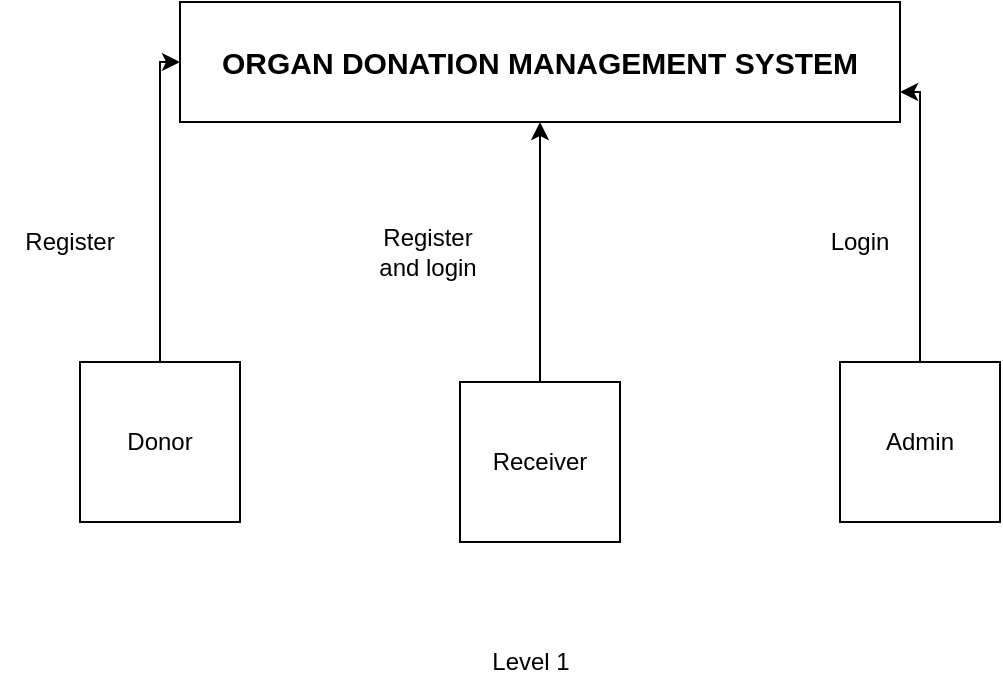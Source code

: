<mxfile version="12.0.2" type="github" pages="1"><diagram id="IBusI0MoYMPjIcdTU1kK" name="Page-1"><mxGraphModel dx="878" dy="524" grid="1" gridSize="10" guides="1" tooltips="1" connect="1" arrows="1" fold="1" page="1" pageScale="1" pageWidth="827" pageHeight="1169" math="0" shadow="0"><root><mxCell id="0"/><mxCell id="1" parent="0"/><mxCell id="vM9gzHcBgB5WaZdhvJUX-3" style="edgeStyle=orthogonalEdgeStyle;rounded=0;orthogonalLoop=1;jettySize=auto;html=1;entryX=0;entryY=0.5;entryDx=0;entryDy=0;" edge="1" parent="1" source="LUaParCd8EVfOn_qGZxV-2" target="vM9gzHcBgB5WaZdhvJUX-1"><mxGeometry relative="1" as="geometry"><Array as="points"><mxPoint x="200" y="260"/></Array></mxGeometry></mxCell><mxCell id="LUaParCd8EVfOn_qGZxV-2" value="Donor" style="whiteSpace=wrap;html=1;aspect=fixed;" parent="1" vertex="1"><mxGeometry x="160" y="410" width="80" height="80" as="geometry"/></mxCell><mxCell id="vM9gzHcBgB5WaZdhvJUX-4" style="edgeStyle=orthogonalEdgeStyle;rounded=0;orthogonalLoop=1;jettySize=auto;html=1;entryX=0.5;entryY=1;entryDx=0;entryDy=0;" edge="1" parent="1" source="LUaParCd8EVfOn_qGZxV-3" target="vM9gzHcBgB5WaZdhvJUX-1"><mxGeometry relative="1" as="geometry"/></mxCell><mxCell id="LUaParCd8EVfOn_qGZxV-3" value="Receiver" style="whiteSpace=wrap;html=1;aspect=fixed;" parent="1" vertex="1"><mxGeometry x="350" y="420" width="80" height="80" as="geometry"/></mxCell><mxCell id="vM9gzHcBgB5WaZdhvJUX-5" style="edgeStyle=orthogonalEdgeStyle;rounded=0;orthogonalLoop=1;jettySize=auto;html=1;entryX=1;entryY=0.75;entryDx=0;entryDy=0;" edge="1" parent="1" source="LUaParCd8EVfOn_qGZxV-4" target="vM9gzHcBgB5WaZdhvJUX-1"><mxGeometry relative="1" as="geometry"><Array as="points"><mxPoint x="580" y="275"/></Array></mxGeometry></mxCell><mxCell id="LUaParCd8EVfOn_qGZxV-4" value="Admin" style="whiteSpace=wrap;html=1;aspect=fixed;" parent="1" vertex="1"><mxGeometry x="540" y="410" width="80" height="80" as="geometry"/></mxCell><mxCell id="LUaParCd8EVfOn_qGZxV-8" value="Level 1" style="text;html=1;strokeColor=none;fillColor=none;align=center;verticalAlign=middle;whiteSpace=wrap;rounded=0;" parent="1" vertex="1"><mxGeometry x="357.5" y="550" width="55" height="20" as="geometry"/></mxCell><mxCell id="vM9gzHcBgB5WaZdhvJUX-1" value="&lt;font style=&quot;font-size: 15px&quot;&gt;&lt;b&gt;ORGAN DONATION MANAGEMENT SYSTEM&lt;/b&gt;&lt;/font&gt;" style="rounded=0;whiteSpace=wrap;html=1;" vertex="1" parent="1"><mxGeometry x="210" y="230" width="360" height="60" as="geometry"/></mxCell><mxCell id="vM9gzHcBgB5WaZdhvJUX-6" value="Register" style="text;html=1;strokeColor=none;fillColor=none;align=center;verticalAlign=middle;whiteSpace=wrap;rounded=0;" vertex="1" parent="1"><mxGeometry x="120" y="340" width="70" height="20" as="geometry"/></mxCell><mxCell id="vM9gzHcBgB5WaZdhvJUX-7" value="&lt;div&gt;Register&lt;/div&gt;&lt;div&gt;and login&lt;br&gt;&lt;/div&gt;" style="text;html=1;strokeColor=none;fillColor=none;align=center;verticalAlign=middle;whiteSpace=wrap;rounded=0;" vertex="1" parent="1"><mxGeometry x="290" y="340" width="88" height="30" as="geometry"/></mxCell><mxCell id="vM9gzHcBgB5WaZdhvJUX-8" value="Login" style="text;html=1;strokeColor=none;fillColor=none;align=center;verticalAlign=middle;whiteSpace=wrap;rounded=0;" vertex="1" parent="1"><mxGeometry x="530" y="340" width="40" height="20" as="geometry"/></mxCell></root></mxGraphModel></diagram></mxfile>